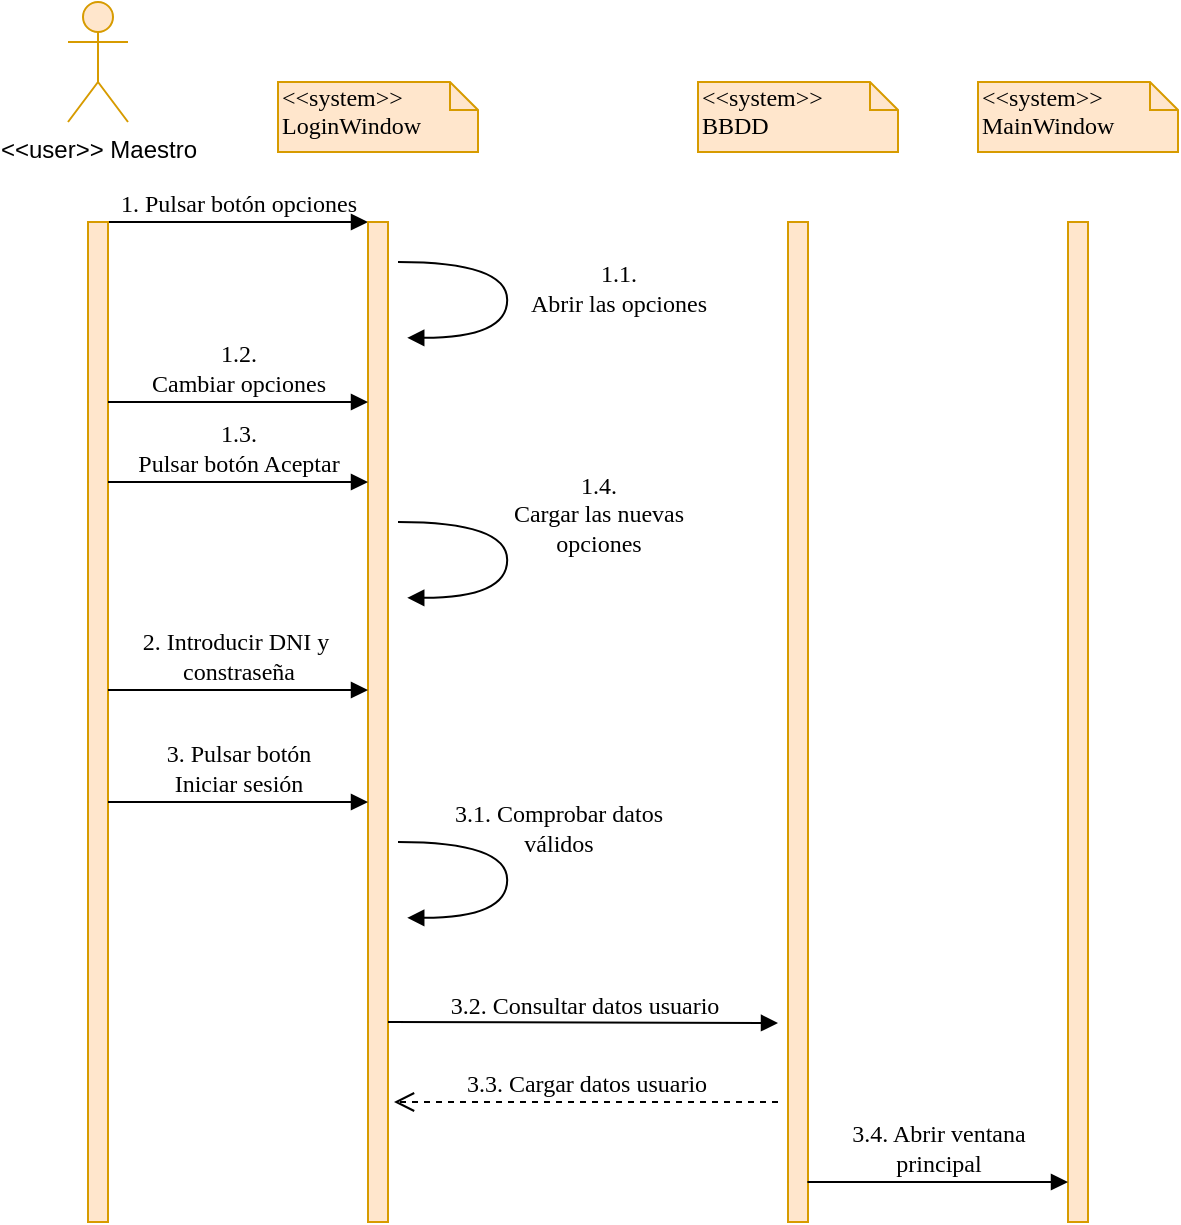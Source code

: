 <mxfile version="14.8.0" type="device"><diagram name="Page-1" id="13e1069c-82ec-6db2-03f1-153e76fe0fe0"><mxGraphModel dx="1360" dy="834" grid="1" gridSize="10" guides="1" tooltips="1" connect="1" arrows="1" fold="1" page="1" pageScale="1" pageWidth="1100" pageHeight="850" background="none" math="0" shadow="0"><root><mxCell id="0"/><mxCell id="1" parent="0"/><mxCell id="7baba1c4bc27f4b0-27" value="3.3. Cargar datos usuario" style="html=1;verticalAlign=bottom;endArrow=open;dashed=1;endSize=8;labelBackgroundColor=none;fontFamily=Verdana;fontSize=12;" parent="1" edge="1"><mxGeometry relative="1" as="geometry"><mxPoint x="298" y="630" as="targetPoint"/><mxPoint x="490" y="630" as="sourcePoint"/></mxGeometry></mxCell><mxCell id="7baba1c4bc27f4b0-11" value="1. Pulsar botón opciones" style="html=1;verticalAlign=bottom;endArrow=block;entryX=0;entryY=0;labelBackgroundColor=none;fontFamily=Verdana;fontSize=12;edgeStyle=elbowEdgeStyle;elbow=vertical;" parent="1" edge="1"><mxGeometry relative="1" as="geometry"><mxPoint x="155" y="190" as="sourcePoint"/><mxPoint x="285" y="190" as="targetPoint"/></mxGeometry></mxCell><mxCell id="7baba1c4bc27f4b0-41" value="&amp;lt;&amp;lt;system&amp;gt;&amp;gt;&lt;br&gt;LoginWindow" style="shape=note;whiteSpace=wrap;html=1;size=14;verticalAlign=top;align=left;spacingTop=-6;rounded=0;shadow=0;comic=0;labelBackgroundColor=none;strokeWidth=1;fontFamily=Verdana;fontSize=12;fillColor=#ffe6cc;strokeColor=#d79b00;" parent="1" vertex="1"><mxGeometry x="240" y="120" width="100" height="35" as="geometry"/></mxCell><mxCell id="29PmDWqIHb_t-shHqbmg-1" value="&amp;lt;&amp;lt;user&amp;gt;&amp;gt; Maestro" style="shape=umlActor;verticalLabelPosition=bottom;verticalAlign=top;html=1;outlineConnect=0;fillColor=#ffe6cc;strokeColor=#d79b00;" vertex="1" parent="1"><mxGeometry x="135" y="80" width="30" height="60" as="geometry"/></mxCell><mxCell id="29PmDWqIHb_t-shHqbmg-2" value="" style="html=1;points=[];perimeter=orthogonalPerimeter;rounded=0;shadow=0;comic=0;labelBackgroundColor=none;strokeWidth=1;fontFamily=Verdana;fontSize=12;align=center;fillColor=#ffe6cc;strokeColor=#d79b00;" vertex="1" parent="1"><mxGeometry x="145" y="190" width="10" height="500" as="geometry"/></mxCell><mxCell id="29PmDWqIHb_t-shHqbmg-3" value="1.1.&lt;br&gt;Abrir las opciones" style="html=1;verticalAlign=bottom;endArrow=block;labelBackgroundColor=none;fontFamily=Verdana;fontSize=12;elbow=vertical;edgeStyle=orthogonalEdgeStyle;curved=1;entryX=1;entryY=0.286;entryPerimeter=0;exitX=1.038;exitY=0.345;exitPerimeter=0;" edge="1" parent="1"><mxGeometry x="0.188" y="55" relative="1" as="geometry"><mxPoint x="300.0" y="210.0" as="sourcePoint"/><mxPoint x="304.62" y="247.92" as="targetPoint"/><Array as="points"><mxPoint x="354.62" y="209.9"/><mxPoint x="354.62" y="247.9"/></Array><mxPoint as="offset"/></mxGeometry></mxCell><mxCell id="29PmDWqIHb_t-shHqbmg-4" value="" style="html=1;points=[];perimeter=orthogonalPerimeter;rounded=0;shadow=0;comic=0;labelBackgroundColor=none;strokeWidth=1;fontFamily=Verdana;fontSize=12;align=center;fillColor=#ffe6cc;strokeColor=#d79b00;" vertex="1" parent="1"><mxGeometry x="285" y="190" width="10" height="500" as="geometry"/></mxCell><mxCell id="29PmDWqIHb_t-shHqbmg-5" value="1.2. &lt;br&gt;Cambiar opciones" style="html=1;verticalAlign=bottom;endArrow=block;entryX=0;entryY=0;labelBackgroundColor=none;fontFamily=Verdana;fontSize=12;edgeStyle=elbowEdgeStyle;elbow=vertical;" edge="1" parent="1"><mxGeometry relative="1" as="geometry"><mxPoint x="155" y="280" as="sourcePoint"/><mxPoint x="285" y="280" as="targetPoint"/></mxGeometry></mxCell><mxCell id="29PmDWqIHb_t-shHqbmg-6" value="1.3. &lt;br&gt;Pulsar botón Aceptar" style="html=1;verticalAlign=bottom;endArrow=block;entryX=0;entryY=0;labelBackgroundColor=none;fontFamily=Verdana;fontSize=12;edgeStyle=elbowEdgeStyle;elbow=vertical;" edge="1" parent="1"><mxGeometry relative="1" as="geometry"><mxPoint x="155" y="320" as="sourcePoint"/><mxPoint x="285" y="320" as="targetPoint"/></mxGeometry></mxCell><mxCell id="29PmDWqIHb_t-shHqbmg-7" value="1.4. &lt;br&gt;Cargar las nuevas &lt;br&gt;opciones" style="html=1;verticalAlign=bottom;endArrow=block;labelBackgroundColor=none;fontFamily=Verdana;fontSize=12;elbow=vertical;edgeStyle=orthogonalEdgeStyle;curved=1;entryX=1;entryY=0.286;entryPerimeter=0;exitX=1.038;exitY=0.345;exitPerimeter=0;" edge="1" parent="1"><mxGeometry x="0.047" y="45" relative="1" as="geometry"><mxPoint x="300" y="340" as="sourcePoint"/><mxPoint x="304.62" y="377.92" as="targetPoint"/><Array as="points"><mxPoint x="354.62" y="339.9"/><mxPoint x="354.62" y="377.9"/></Array><mxPoint as="offset"/></mxGeometry></mxCell><mxCell id="29PmDWqIHb_t-shHqbmg-8" value="2. Introducir DNI y&amp;nbsp;&lt;br&gt;constraseña" style="html=1;verticalAlign=bottom;endArrow=block;entryX=0;entryY=0;labelBackgroundColor=none;fontFamily=Verdana;fontSize=12;edgeStyle=elbowEdgeStyle;elbow=vertical;" edge="1" parent="1"><mxGeometry relative="1" as="geometry"><mxPoint x="155" y="424" as="sourcePoint"/><mxPoint x="285" y="424" as="targetPoint"/></mxGeometry></mxCell><mxCell id="29PmDWqIHb_t-shHqbmg-9" value="3. Pulsar botón&lt;br&gt;Iniciar sesión" style="html=1;verticalAlign=bottom;endArrow=block;entryX=0;entryY=0;labelBackgroundColor=none;fontFamily=Verdana;fontSize=12;edgeStyle=elbowEdgeStyle;elbow=vertical;" edge="1" parent="1"><mxGeometry relative="1" as="geometry"><mxPoint x="155" y="480" as="sourcePoint"/><mxPoint x="285" y="480" as="targetPoint"/></mxGeometry></mxCell><mxCell id="29PmDWqIHb_t-shHqbmg-10" value="3.1. Comprobar datos&lt;br&gt;válidos" style="html=1;verticalAlign=bottom;endArrow=block;labelBackgroundColor=none;fontFamily=Verdana;fontSize=12;elbow=vertical;edgeStyle=orthogonalEdgeStyle;curved=1;entryX=1;entryY=0.286;entryPerimeter=0;exitX=1.038;exitY=0.345;exitPerimeter=0;" edge="1" parent="1"><mxGeometry x="-0.093" y="25" relative="1" as="geometry"><mxPoint x="300" y="500" as="sourcePoint"/><mxPoint x="304.62" y="537.92" as="targetPoint"/><Array as="points"><mxPoint x="354.62" y="499.9"/><mxPoint x="354.62" y="537.9"/></Array><mxPoint as="offset"/></mxGeometry></mxCell><mxCell id="29PmDWqIHb_t-shHqbmg-11" value="&amp;lt;&amp;lt;system&amp;gt;&amp;gt;&lt;br&gt;BBDD" style="shape=note;whiteSpace=wrap;html=1;size=14;verticalAlign=top;align=left;spacingTop=-6;rounded=0;shadow=0;comic=0;labelBackgroundColor=none;strokeWidth=1;fontFamily=Verdana;fontSize=12;fillColor=#ffe6cc;strokeColor=#d79b00;" vertex="1" parent="1"><mxGeometry x="450" y="120" width="100" height="35" as="geometry"/></mxCell><mxCell id="29PmDWqIHb_t-shHqbmg-12" value="" style="html=1;points=[];perimeter=orthogonalPerimeter;rounded=0;shadow=0;comic=0;labelBackgroundColor=none;strokeWidth=1;fontFamily=Verdana;fontSize=12;align=center;fillColor=#ffe6cc;strokeColor=#d79b00;" vertex="1" parent="1"><mxGeometry x="495" y="190" width="10" height="500" as="geometry"/></mxCell><mxCell id="29PmDWqIHb_t-shHqbmg-13" value="3.2. Consultar datos usuario" style="html=1;verticalAlign=bottom;endArrow=block;labelBackgroundColor=none;fontFamily=Verdana;fontSize=12;edgeStyle=elbowEdgeStyle;elbow=vertical;" edge="1" parent="1"><mxGeometry relative="1" as="geometry"><mxPoint x="295" y="590" as="sourcePoint"/><mxPoint x="490" y="591" as="targetPoint"/></mxGeometry></mxCell><mxCell id="29PmDWqIHb_t-shHqbmg-14" value="&amp;lt;&amp;lt;system&amp;gt;&amp;gt;&lt;br&gt;MainWindow" style="shape=note;whiteSpace=wrap;html=1;size=14;verticalAlign=top;align=left;spacingTop=-6;rounded=0;shadow=0;comic=0;labelBackgroundColor=none;strokeWidth=1;fontFamily=Verdana;fontSize=12;fillColor=#ffe6cc;strokeColor=#d79b00;" vertex="1" parent="1"><mxGeometry x="590" y="120" width="100" height="35" as="geometry"/></mxCell><mxCell id="29PmDWqIHb_t-shHqbmg-15" value="" style="html=1;points=[];perimeter=orthogonalPerimeter;rounded=0;shadow=0;comic=0;labelBackgroundColor=none;strokeWidth=1;fontFamily=Verdana;fontSize=12;align=center;fillColor=#ffe6cc;strokeColor=#d79b00;" vertex="1" parent="1"><mxGeometry x="635" y="190" width="10" height="500" as="geometry"/></mxCell><mxCell id="29PmDWqIHb_t-shHqbmg-16" value="3.4. Abrir ventana&lt;br&gt;principal" style="html=1;verticalAlign=bottom;endArrow=block;labelBackgroundColor=none;fontFamily=Verdana;fontSize=12;edgeStyle=elbowEdgeStyle;elbow=vertical;entryX=0.2;entryY=0.907;entryDx=0;entryDy=0;entryPerimeter=0;exitX=0.971;exitY=0.96;exitDx=0;exitDy=0;exitPerimeter=0;" edge="1" parent="1" source="29PmDWqIHb_t-shHqbmg-12"><mxGeometry relative="1" as="geometry"><mxPoint x="510" y="670" as="sourcePoint"/><mxPoint x="635" y="670.0" as="targetPoint"/><Array as="points"/></mxGeometry></mxCell></root></mxGraphModel></diagram></mxfile>
